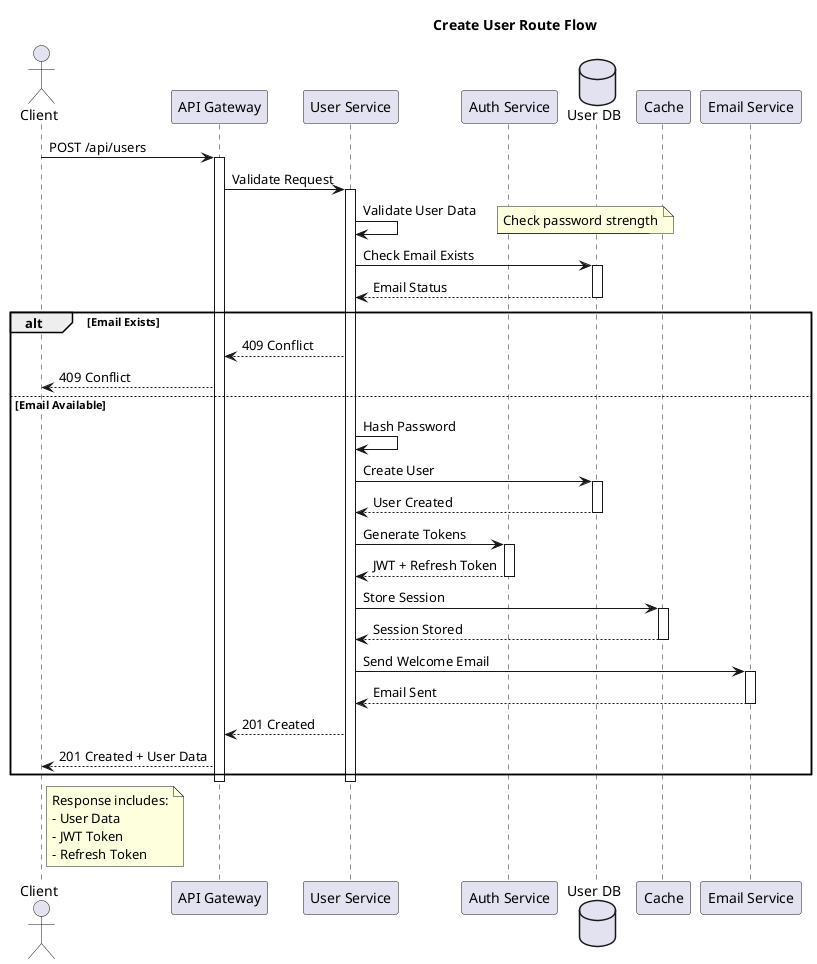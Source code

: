 @startuml Create User Route

title Create User Route Flow

actor Client
participant "API Gateway" as Gateway
participant "User Service" as User
participant "Auth Service" as Auth
database "User DB" as DB
participant "Cache" as Cache
participant "Email Service" as Email

Client -> Gateway: POST /api/users
activate Gateway

Gateway -> User: Validate Request
activate User

User -> User: Validate User Data
note right: Check required fields
note right: Validate email format
note right: Check password strength

User -> DB: Check Email Exists
activate DB
DB --> User: Email Status
deactivate DB

alt Email Exists
    User --> Gateway: 409 Conflict
    Gateway --> Client: 409 Conflict
else Email Available
    User -> User: Hash Password

    User -> DB: Create User
    activate DB
    DB --> User: User Created
    deactivate DB

    User -> Auth: Generate Tokens
    activate Auth
    Auth --> User: JWT + Refresh Token
    deactivate Auth

    User -> Cache: Store Session
    activate Cache
    Cache --> User: Session Stored
    deactivate Cache

    User -> Email: Send Welcome Email
    activate Email
    Email --> User: Email Sent
    deactivate Email

    User --> Gateway: 201 Created
    Gateway --> Client: 201 Created + User Data
end

deactivate User
deactivate Gateway

note right of Client
  Response includes:
  - User Data
  - JWT Token
  - Refresh Token
end note

@enduml
